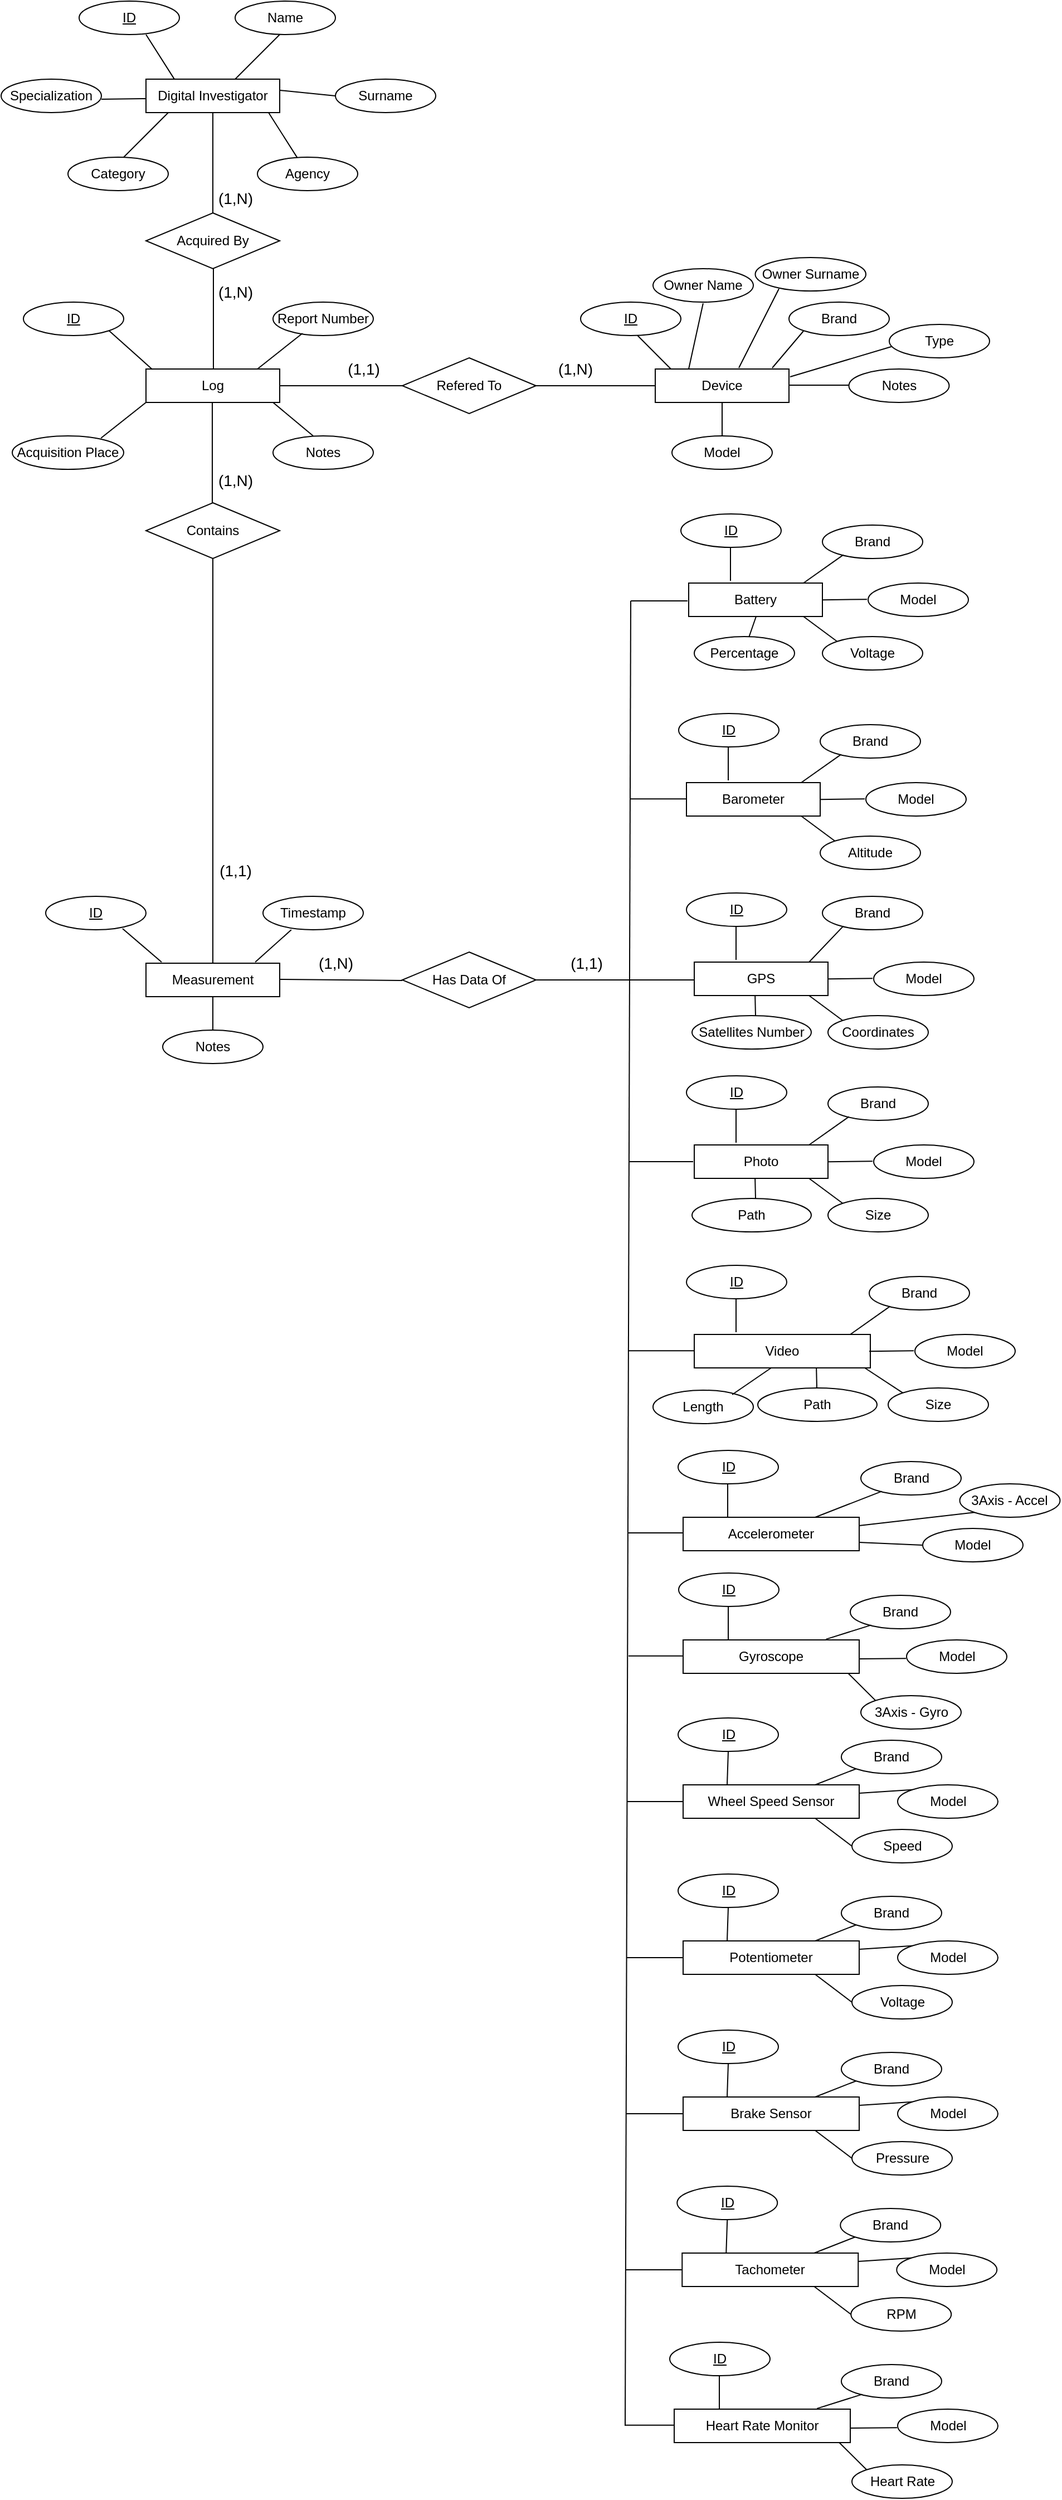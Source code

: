 <mxfile version="14.9.2" type="device"><diagram id="i7HdME1S4JDZ9d9rZ92s" name="Page-1"><mxGraphModel dx="868" dy="482" grid="1" gridSize="10" guides="1" tooltips="1" connect="1" arrows="1" fold="1" page="1" pageScale="1" pageWidth="827" pageHeight="1169" math="0" shadow="0"><root><mxCell id="0"/><mxCell id="1" parent="0"/><mxCell id="5FPhKypuNp2SqSt-Zki2-1" value="Digital Investigator" style="rounded=0;whiteSpace=wrap;html=1;" parent="1" vertex="1"><mxGeometry x="210" y="110" width="120" height="30" as="geometry"/></mxCell><mxCell id="5FPhKypuNp2SqSt-Zki2-2" value="&lt;u&gt;ID&lt;/u&gt;" style="ellipse;whiteSpace=wrap;html=1;" parent="1" vertex="1"><mxGeometry x="150" y="40" width="90" height="30" as="geometry"/></mxCell><mxCell id="5FPhKypuNp2SqSt-Zki2-3" value="Surname" style="ellipse;whiteSpace=wrap;html=1;" parent="1" vertex="1"><mxGeometry x="380" y="110" width="90" height="30" as="geometry"/></mxCell><mxCell id="5FPhKypuNp2SqSt-Zki2-4" value="Specialization" style="ellipse;whiteSpace=wrap;html=1;" parent="1" vertex="1"><mxGeometry x="80" y="110" width="90" height="30" as="geometry"/></mxCell><mxCell id="5FPhKypuNp2SqSt-Zki2-5" value="Agency" style="ellipse;whiteSpace=wrap;html=1;" parent="1" vertex="1"><mxGeometry x="310" y="180" width="90" height="30" as="geometry"/></mxCell><mxCell id="5FPhKypuNp2SqSt-Zki2-6" value="Name" style="ellipse;whiteSpace=wrap;html=1;" parent="1" vertex="1"><mxGeometry x="290" y="40" width="90" height="30" as="geometry"/></mxCell><mxCell id="5FPhKypuNp2SqSt-Zki2-7" value="Category" style="ellipse;whiteSpace=wrap;html=1;" parent="1" vertex="1"><mxGeometry x="140" y="180" width="90" height="30" as="geometry"/></mxCell><mxCell id="5FPhKypuNp2SqSt-Zki2-10" value="" style="endArrow=none;html=1;" parent="1" edge="1"><mxGeometry width="50" height="50" relative="1" as="geometry"><mxPoint x="190" y="180" as="sourcePoint"/><mxPoint x="230" y="140" as="targetPoint"/></mxGeometry></mxCell><mxCell id="5FPhKypuNp2SqSt-Zki2-11" value="" style="endArrow=none;html=1;" parent="1" edge="1"><mxGeometry width="50" height="50" relative="1" as="geometry"><mxPoint x="290" y="110" as="sourcePoint"/><mxPoint x="330" y="70" as="targetPoint"/></mxGeometry></mxCell><mxCell id="5FPhKypuNp2SqSt-Zki2-12" value="" style="endArrow=none;html=1;" parent="1" source="5FPhKypuNp2SqSt-Zki2-5" edge="1"><mxGeometry width="50" height="50" relative="1" as="geometry"><mxPoint x="280" y="180" as="sourcePoint"/><mxPoint x="320" y="140" as="targetPoint"/></mxGeometry></mxCell><mxCell id="5FPhKypuNp2SqSt-Zki2-13" value="" style="endArrow=none;html=1;" parent="1" edge="1"><mxGeometry width="50" height="50" relative="1" as="geometry"><mxPoint x="235.662" y="110.326" as="sourcePoint"/><mxPoint x="210" y="70" as="targetPoint"/></mxGeometry></mxCell><mxCell id="5FPhKypuNp2SqSt-Zki2-14" value="" style="endArrow=none;html=1;exitX=0;exitY=0.5;exitDx=0;exitDy=0;" parent="1" source="5FPhKypuNp2SqSt-Zki2-3" edge="1"><mxGeometry width="50" height="50" relative="1" as="geometry"><mxPoint x="355.662" y="160.326" as="sourcePoint"/><mxPoint x="330" y="120" as="targetPoint"/></mxGeometry></mxCell><mxCell id="5FPhKypuNp2SqSt-Zki2-15" value="" style="endArrow=none;html=1;exitX=0;exitY=0.5;exitDx=0;exitDy=0;" parent="1" edge="1"><mxGeometry width="50" height="50" relative="1" as="geometry"><mxPoint x="210" y="127.5" as="sourcePoint"/><mxPoint x="170" y="128" as="targetPoint"/></mxGeometry></mxCell><mxCell id="5FPhKypuNp2SqSt-Zki2-16" value="Acquired By" style="rhombus;whiteSpace=wrap;html=1;" parent="1" vertex="1"><mxGeometry x="210" y="230" width="120" height="50" as="geometry"/></mxCell><mxCell id="5FPhKypuNp2SqSt-Zki2-17" value="" style="endArrow=none;html=1;entryX=0.5;entryY=1;entryDx=0;entryDy=0;" parent="1" target="5FPhKypuNp2SqSt-Zki2-1" edge="1"><mxGeometry width="50" height="50" relative="1" as="geometry"><mxPoint x="270" y="230" as="sourcePoint"/><mxPoint x="320" y="180" as="targetPoint"/></mxGeometry></mxCell><mxCell id="5FPhKypuNp2SqSt-Zki2-18" value="" style="endArrow=none;html=1;entryX=0.5;entryY=1;entryDx=0;entryDy=0;" parent="1" edge="1"><mxGeometry width="50" height="50" relative="1" as="geometry"><mxPoint x="270.5" y="371" as="sourcePoint"/><mxPoint x="270.5" y="280" as="targetPoint"/></mxGeometry></mxCell><mxCell id="5FPhKypuNp2SqSt-Zki2-19" value="Log" style="rounded=0;whiteSpace=wrap;html=1;" parent="1" vertex="1"><mxGeometry x="210" y="370" width="120" height="30" as="geometry"/></mxCell><mxCell id="5FPhKypuNp2SqSt-Zki2-20" value="&lt;u&gt;ID&lt;/u&gt;" style="ellipse;whiteSpace=wrap;html=1;" parent="1" vertex="1"><mxGeometry x="100" y="310" width="90" height="30" as="geometry"/></mxCell><mxCell id="5FPhKypuNp2SqSt-Zki2-21" value="Acquisition Place" style="ellipse;whiteSpace=wrap;html=1;" parent="1" vertex="1"><mxGeometry x="90" y="430" width="100" height="30" as="geometry"/></mxCell><mxCell id="5FPhKypuNp2SqSt-Zki2-22" value="Notes" style="ellipse;whiteSpace=wrap;html=1;" parent="1" vertex="1"><mxGeometry x="324" y="430" width="90" height="30" as="geometry"/></mxCell><mxCell id="5FPhKypuNp2SqSt-Zki2-23" value="Report Number" style="ellipse;whiteSpace=wrap;html=1;" parent="1" vertex="1"><mxGeometry x="324" y="310" width="90" height="30" as="geometry"/></mxCell><mxCell id="5FPhKypuNp2SqSt-Zki2-24" value="" style="endArrow=none;html=1;entryX=1;entryY=1;entryDx=0;entryDy=0;" parent="1" target="5FPhKypuNp2SqSt-Zki2-20" edge="1"><mxGeometry width="50" height="50" relative="1" as="geometry"><mxPoint x="215.662" y="370.326" as="sourcePoint"/><mxPoint x="190" y="330" as="targetPoint"/></mxGeometry></mxCell><mxCell id="5FPhKypuNp2SqSt-Zki2-25" value="" style="endArrow=none;html=1;entryX=1;entryY=1;entryDx=0;entryDy=0;" parent="1" edge="1"><mxGeometry width="50" height="50" relative="1" as="geometry"><mxPoint x="360" y="430" as="sourcePoint"/><mxPoint x="324.0" y="399.997" as="targetPoint"/></mxGeometry></mxCell><mxCell id="5FPhKypuNp2SqSt-Zki2-26" value="" style="endArrow=none;html=1;entryX=1;entryY=1;entryDx=0;entryDy=0;exitX=0;exitY=1;exitDx=0;exitDy=0;" parent="1" source="5FPhKypuNp2SqSt-Zki2-19" edge="1"><mxGeometry width="50" height="50" relative="1" as="geometry"><mxPoint x="198.42" y="412" as="sourcePoint"/><mxPoint x="169.58" y="431.997" as="targetPoint"/></mxGeometry></mxCell><mxCell id="5FPhKypuNp2SqSt-Zki2-27" value="" style="endArrow=none;html=1;entryX=1;entryY=1;entryDx=0;entryDy=0;exitX=0;exitY=1;exitDx=0;exitDy=0;" parent="1" edge="1"><mxGeometry width="50" height="50" relative="1" as="geometry"><mxPoint x="350.42" y="338" as="sourcePoint"/><mxPoint x="310.0" y="369.997" as="targetPoint"/></mxGeometry></mxCell><mxCell id="5FPhKypuNp2SqSt-Zki2-28" value="Refered To" style="rhombus;whiteSpace=wrap;html=1;" parent="1" vertex="1"><mxGeometry x="440" y="360" width="120" height="50" as="geometry"/></mxCell><mxCell id="5FPhKypuNp2SqSt-Zki2-29" value="" style="endArrow=none;html=1;entryX=0;entryY=0.5;entryDx=0;entryDy=0;" parent="1" edge="1"><mxGeometry width="50" height="50" relative="1" as="geometry"><mxPoint x="330" y="385" as="sourcePoint"/><mxPoint x="440" y="385" as="targetPoint"/></mxGeometry></mxCell><mxCell id="5FPhKypuNp2SqSt-Zki2-30" value="" style="endArrow=none;html=1;entryX=0;entryY=0.5;entryDx=0;entryDy=0;" parent="1" edge="1"><mxGeometry width="50" height="50" relative="1" as="geometry"><mxPoint x="558" y="385" as="sourcePoint"/><mxPoint x="668" y="385" as="targetPoint"/></mxGeometry></mxCell><mxCell id="5FPhKypuNp2SqSt-Zki2-31" value="Device" style="rounded=0;whiteSpace=wrap;html=1;" parent="1" vertex="1"><mxGeometry x="667" y="370" width="120" height="30" as="geometry"/></mxCell><mxCell id="5FPhKypuNp2SqSt-Zki2-32" value="&lt;u&gt;ID&lt;/u&gt;" style="ellipse;whiteSpace=wrap;html=1;" parent="1" vertex="1"><mxGeometry x="600" y="310" width="90" height="30" as="geometry"/></mxCell><mxCell id="5FPhKypuNp2SqSt-Zki2-33" value="Brand" style="ellipse;whiteSpace=wrap;html=1;" parent="1" vertex="1"><mxGeometry x="787" y="310" width="90" height="30" as="geometry"/></mxCell><mxCell id="5FPhKypuNp2SqSt-Zki2-34" value="Model" style="ellipse;whiteSpace=wrap;html=1;" parent="1" vertex="1"><mxGeometry x="682" y="430" width="90" height="30" as="geometry"/></mxCell><mxCell id="5FPhKypuNp2SqSt-Zki2-35" value="" style="endArrow=none;html=1;entryX=1;entryY=1;entryDx=0;entryDy=0;exitX=0.117;exitY=0;exitDx=0;exitDy=0;exitPerimeter=0;" parent="1" source="5FPhKypuNp2SqSt-Zki2-31" edge="1"><mxGeometry width="50" height="50" relative="1" as="geometry"><mxPoint x="690" y="375" as="sourcePoint"/><mxPoint x="651.16" y="339.997" as="targetPoint"/></mxGeometry></mxCell><mxCell id="5FPhKypuNp2SqSt-Zki2-36" value="" style="endArrow=none;html=1;exitX=0.117;exitY=0;exitDx=0;exitDy=0;exitPerimeter=0;entryX=0.144;entryY=0.867;entryDx=0;entryDy=0;entryPerimeter=0;" parent="1" target="5FPhKypuNp2SqSt-Zki2-33" edge="1"><mxGeometry width="50" height="50" relative="1" as="geometry"><mxPoint x="772" y="369" as="sourcePoint"/><mxPoint x="792" y="336" as="targetPoint"/></mxGeometry></mxCell><mxCell id="5FPhKypuNp2SqSt-Zki2-37" value="" style="endArrow=none;html=1;exitX=0.5;exitY=0;exitDx=0;exitDy=0;entryX=0.5;entryY=1;entryDx=0;entryDy=0;" parent="1" source="5FPhKypuNp2SqSt-Zki2-34" target="5FPhKypuNp2SqSt-Zki2-31" edge="1"><mxGeometry width="50" height="50" relative="1" as="geometry"><mxPoint x="700" y="430" as="sourcePoint"/><mxPoint x="728" y="410" as="targetPoint"/></mxGeometry></mxCell><mxCell id="5FPhKypuNp2SqSt-Zki2-38" value="Contains" style="rhombus;whiteSpace=wrap;html=1;" parent="1" vertex="1"><mxGeometry x="210" y="490" width="120" height="50" as="geometry"/></mxCell><mxCell id="5FPhKypuNp2SqSt-Zki2-39" value="" style="endArrow=none;html=1;entryX=0.5;entryY=1;entryDx=0;entryDy=0;" parent="1" edge="1"><mxGeometry width="50" height="50" relative="1" as="geometry"><mxPoint x="269.5" y="490" as="sourcePoint"/><mxPoint x="269.5" y="400" as="targetPoint"/></mxGeometry></mxCell><mxCell id="5FPhKypuNp2SqSt-Zki2-40" value="" style="endArrow=none;html=1;entryX=0.5;entryY=1;entryDx=0;entryDy=0;exitX=0.5;exitY=0;exitDx=0;exitDy=0;" parent="1" source="5FPhKypuNp2SqSt-Zki2-41" target="5FPhKypuNp2SqSt-Zki2-38" edge="1"><mxGeometry width="50" height="50" relative="1" as="geometry"><mxPoint x="269.5" y="795" as="sourcePoint"/><mxPoint x="269.5" y="705" as="targetPoint"/></mxGeometry></mxCell><mxCell id="5FPhKypuNp2SqSt-Zki2-41" value="Measurement" style="rounded=0;whiteSpace=wrap;html=1;" parent="1" vertex="1"><mxGeometry x="210" y="903" width="120" height="30" as="geometry"/></mxCell><mxCell id="5FPhKypuNp2SqSt-Zki2-42" value="&lt;u&gt;ID&lt;/u&gt;" style="ellipse;whiteSpace=wrap;html=1;" parent="1" vertex="1"><mxGeometry x="120" y="843" width="90" height="30" as="geometry"/></mxCell><mxCell id="5FPhKypuNp2SqSt-Zki2-43" value="Timestamp" style="ellipse;whiteSpace=wrap;html=1;" parent="1" vertex="1"><mxGeometry x="315" y="843" width="90" height="30" as="geometry"/></mxCell><mxCell id="5FPhKypuNp2SqSt-Zki2-44" value="Notes" style="ellipse;whiteSpace=wrap;html=1;" parent="1" vertex="1"><mxGeometry x="225" y="963" width="90" height="30" as="geometry"/></mxCell><mxCell id="5FPhKypuNp2SqSt-Zki2-45" value="" style="endArrow=none;html=1;" parent="1" edge="1"><mxGeometry width="50" height="50" relative="1" as="geometry"><mxPoint x="224.002" y="901.996" as="sourcePoint"/><mxPoint x="189" y="872" as="targetPoint"/></mxGeometry></mxCell><mxCell id="5FPhKypuNp2SqSt-Zki2-46" value="" style="endArrow=none;html=1;exitX=0.5;exitY=0;exitDx=0;exitDy=0;" parent="1" source="5FPhKypuNp2SqSt-Zki2-44" edge="1"><mxGeometry width="50" height="50" relative="1" as="geometry"><mxPoint x="305.002" y="962.996" as="sourcePoint"/><mxPoint x="270" y="933" as="targetPoint"/></mxGeometry></mxCell><mxCell id="5FPhKypuNp2SqSt-Zki2-47" value="" style="endArrow=none;html=1;exitX=0;exitY=1;exitDx=0;exitDy=0;entryX=0.817;entryY=-0.033;entryDx=0;entryDy=0;entryPerimeter=0;" parent="1" target="5FPhKypuNp2SqSt-Zki2-41" edge="1"><mxGeometry width="50" height="50" relative="1" as="geometry"><mxPoint x="340.42" y="873" as="sourcePoint"/><mxPoint x="300" y="905" as="targetPoint"/></mxGeometry></mxCell><mxCell id="5FPhKypuNp2SqSt-Zki2-48" value="Has Data Of" style="rhombus;whiteSpace=wrap;html=1;" parent="1" vertex="1"><mxGeometry x="440" y="893" width="120" height="50" as="geometry"/></mxCell><mxCell id="5FPhKypuNp2SqSt-Zki2-49" value="" style="endArrow=none;html=1;entryX=0;entryY=0.5;entryDx=0;entryDy=0;" parent="1" edge="1"><mxGeometry width="50" height="50" relative="1" as="geometry"><mxPoint x="330" y="917.5" as="sourcePoint"/><mxPoint x="440" y="918.5" as="targetPoint"/></mxGeometry></mxCell><mxCell id="5FPhKypuNp2SqSt-Zki2-50" value="" style="endArrow=none;html=1;" parent="1" edge="1"><mxGeometry width="50" height="50" relative="1" as="geometry"><mxPoint x="560" y="918" as="sourcePoint"/><mxPoint x="703" y="918" as="targetPoint"/></mxGeometry></mxCell><mxCell id="5FPhKypuNp2SqSt-Zki2-52" value="" style="endArrow=none;html=1;" parent="1" edge="1"><mxGeometry width="50" height="50" relative="1" as="geometry"><mxPoint x="640" y="2215" as="sourcePoint"/><mxPoint x="645" y="578" as="targetPoint"/></mxGeometry></mxCell><mxCell id="5FPhKypuNp2SqSt-Zki2-54" value="" style="endArrow=none;html=1;" parent="1" edge="1"><mxGeometry width="50" height="50" relative="1" as="geometry"><mxPoint x="696" y="578" as="sourcePoint"/><mxPoint x="645" y="578" as="targetPoint"/><Array as="points"><mxPoint x="655" y="578"/></Array></mxGeometry></mxCell><mxCell id="5FPhKypuNp2SqSt-Zki2-55" value="Battery" style="rounded=0;whiteSpace=wrap;html=1;" parent="1" vertex="1"><mxGeometry x="697" y="562" width="120" height="30" as="geometry"/></mxCell><mxCell id="5FPhKypuNp2SqSt-Zki2-56" value="&lt;u&gt;ID&lt;/u&gt;" style="ellipse;whiteSpace=wrap;html=1;" parent="1" vertex="1"><mxGeometry x="690" y="500" width="90" height="30" as="geometry"/></mxCell><mxCell id="5FPhKypuNp2SqSt-Zki2-57" value="" style="endArrow=none;html=1;exitX=0.5;exitY=0;exitDx=0;exitDy=0;entryX=0.5;entryY=1;entryDx=0;entryDy=0;" parent="1" edge="1"><mxGeometry width="50" height="50" relative="1" as="geometry"><mxPoint x="734.5" y="560" as="sourcePoint"/><mxPoint x="734.5" y="530" as="targetPoint"/></mxGeometry></mxCell><mxCell id="5FPhKypuNp2SqSt-Zki2-58" value="Brand" style="ellipse;whiteSpace=wrap;html=1;" parent="1" vertex="1"><mxGeometry x="817" y="510" width="90" height="30" as="geometry"/></mxCell><mxCell id="5FPhKypuNp2SqSt-Zki2-59" value="Model" style="ellipse;whiteSpace=wrap;html=1;" parent="1" vertex="1"><mxGeometry x="858" y="562" width="90" height="30" as="geometry"/></mxCell><mxCell id="5FPhKypuNp2SqSt-Zki2-60" value="Voltage" style="ellipse;whiteSpace=wrap;html=1;" parent="1" vertex="1"><mxGeometry x="817" y="610" width="90" height="30" as="geometry"/></mxCell><mxCell id="5FPhKypuNp2SqSt-Zki2-61" value="" style="endArrow=none;html=1;entryX=1;entryY=1;entryDx=0;entryDy=0;exitX=0.209;exitY=0.889;exitDx=0;exitDy=0;exitPerimeter=0;" parent="1" source="5FPhKypuNp2SqSt-Zki2-58" edge="1"><mxGeometry width="50" height="50" relative="1" as="geometry"><mxPoint x="840" y="540" as="sourcePoint"/><mxPoint x="800.0" y="561.997" as="targetPoint"/></mxGeometry></mxCell><mxCell id="5FPhKypuNp2SqSt-Zki2-62" value="" style="endArrow=none;html=1;entryX=1;entryY=1;entryDx=0;entryDy=0;exitX=0;exitY=0;exitDx=0;exitDy=0;" parent="1" source="5FPhKypuNp2SqSt-Zki2-60" edge="1"><mxGeometry width="50" height="50" relative="1" as="geometry"><mxPoint x="836" y="622" as="sourcePoint"/><mxPoint x="800.0" y="591.997" as="targetPoint"/></mxGeometry></mxCell><mxCell id="5FPhKypuNp2SqSt-Zki2-63" value="" style="endArrow=none;html=1;exitX=0;exitY=0.5;exitDx=0;exitDy=0;" parent="1" edge="1"><mxGeometry width="50" height="50" relative="1" as="geometry"><mxPoint x="857" y="576.58" as="sourcePoint"/><mxPoint x="817" y="577.08" as="targetPoint"/></mxGeometry></mxCell><mxCell id="5FPhKypuNp2SqSt-Zki2-64" value="Barometer" style="rounded=0;whiteSpace=wrap;html=1;" parent="1" vertex="1"><mxGeometry x="695" y="741" width="120" height="30" as="geometry"/></mxCell><mxCell id="5FPhKypuNp2SqSt-Zki2-65" value="&lt;u&gt;ID&lt;/u&gt;" style="ellipse;whiteSpace=wrap;html=1;" parent="1" vertex="1"><mxGeometry x="688" y="679" width="90" height="30" as="geometry"/></mxCell><mxCell id="5FPhKypuNp2SqSt-Zki2-66" value="" style="endArrow=none;html=1;exitX=0.5;exitY=0;exitDx=0;exitDy=0;entryX=0.5;entryY=1;entryDx=0;entryDy=0;" parent="1" edge="1"><mxGeometry width="50" height="50" relative="1" as="geometry"><mxPoint x="732.5" y="739" as="sourcePoint"/><mxPoint x="732.5" y="709" as="targetPoint"/></mxGeometry></mxCell><mxCell id="5FPhKypuNp2SqSt-Zki2-67" value="Brand" style="ellipse;whiteSpace=wrap;html=1;" parent="1" vertex="1"><mxGeometry x="815" y="689" width="90" height="30" as="geometry"/></mxCell><mxCell id="5FPhKypuNp2SqSt-Zki2-68" value="Model" style="ellipse;whiteSpace=wrap;html=1;" parent="1" vertex="1"><mxGeometry x="856" y="741" width="90" height="30" as="geometry"/></mxCell><mxCell id="5FPhKypuNp2SqSt-Zki2-69" value="Altitude" style="ellipse;whiteSpace=wrap;html=1;" parent="1" vertex="1"><mxGeometry x="815" y="789" width="90" height="30" as="geometry"/></mxCell><mxCell id="5FPhKypuNp2SqSt-Zki2-70" value="" style="endArrow=none;html=1;entryX=1;entryY=1;entryDx=0;entryDy=0;exitX=0.209;exitY=0.889;exitDx=0;exitDy=0;exitPerimeter=0;" parent="1" source="5FPhKypuNp2SqSt-Zki2-67" edge="1"><mxGeometry width="50" height="50" relative="1" as="geometry"><mxPoint x="838" y="719" as="sourcePoint"/><mxPoint x="798.0" y="740.997" as="targetPoint"/></mxGeometry></mxCell><mxCell id="5FPhKypuNp2SqSt-Zki2-71" value="" style="endArrow=none;html=1;entryX=1;entryY=1;entryDx=0;entryDy=0;exitX=0;exitY=0;exitDx=0;exitDy=0;" parent="1" source="5FPhKypuNp2SqSt-Zki2-69" edge="1"><mxGeometry width="50" height="50" relative="1" as="geometry"><mxPoint x="834" y="801" as="sourcePoint"/><mxPoint x="798.0" y="770.997" as="targetPoint"/></mxGeometry></mxCell><mxCell id="5FPhKypuNp2SqSt-Zki2-72" value="" style="endArrow=none;html=1;exitX=0;exitY=0.5;exitDx=0;exitDy=0;" parent="1" edge="1"><mxGeometry width="50" height="50" relative="1" as="geometry"><mxPoint x="855.0" y="755.58" as="sourcePoint"/><mxPoint x="815.0" y="756.08" as="targetPoint"/></mxGeometry></mxCell><mxCell id="5FPhKypuNp2SqSt-Zki2-73" value="" style="endArrow=none;html=1;" parent="1" edge="1"><mxGeometry width="50" height="50" relative="1" as="geometry"><mxPoint x="695" y="755.58" as="sourcePoint"/><mxPoint x="645" y="755.58" as="targetPoint"/><Array as="points"><mxPoint x="655" y="755.58"/></Array></mxGeometry></mxCell><mxCell id="5FPhKypuNp2SqSt-Zki2-74" value="GPS" style="rounded=0;whiteSpace=wrap;html=1;" parent="1" vertex="1"><mxGeometry x="702" y="902" width="120" height="30" as="geometry"/></mxCell><mxCell id="5FPhKypuNp2SqSt-Zki2-75" value="&lt;u&gt;ID&lt;/u&gt;" style="ellipse;whiteSpace=wrap;html=1;" parent="1" vertex="1"><mxGeometry x="695" y="840" width="90" height="30" as="geometry"/></mxCell><mxCell id="5FPhKypuNp2SqSt-Zki2-76" value="" style="endArrow=none;html=1;exitX=0.5;exitY=0;exitDx=0;exitDy=0;entryX=0.5;entryY=1;entryDx=0;entryDy=0;" parent="1" edge="1"><mxGeometry width="50" height="50" relative="1" as="geometry"><mxPoint x="739.5" y="900" as="sourcePoint"/><mxPoint x="739.5" y="870" as="targetPoint"/></mxGeometry></mxCell><mxCell id="5FPhKypuNp2SqSt-Zki2-77" value="Brand" style="ellipse;whiteSpace=wrap;html=1;" parent="1" vertex="1"><mxGeometry x="817" y="843" width="90" height="30" as="geometry"/></mxCell><mxCell id="5FPhKypuNp2SqSt-Zki2-78" value="Model" style="ellipse;whiteSpace=wrap;html=1;" parent="1" vertex="1"><mxGeometry x="863" y="902" width="90" height="30" as="geometry"/></mxCell><mxCell id="5FPhKypuNp2SqSt-Zki2-79" value="Coordinates" style="ellipse;whiteSpace=wrap;html=1;" parent="1" vertex="1"><mxGeometry x="822" y="950" width="90" height="30" as="geometry"/></mxCell><mxCell id="5FPhKypuNp2SqSt-Zki2-80" value="" style="endArrow=none;html=1;entryX=1;entryY=1;entryDx=0;entryDy=0;exitX=0.209;exitY=0.889;exitDx=0;exitDy=0;exitPerimeter=0;" parent="1" source="5FPhKypuNp2SqSt-Zki2-77" edge="1"><mxGeometry width="50" height="50" relative="1" as="geometry"><mxPoint x="845" y="880" as="sourcePoint"/><mxPoint x="805.0" y="901.997" as="targetPoint"/></mxGeometry></mxCell><mxCell id="5FPhKypuNp2SqSt-Zki2-81" value="" style="endArrow=none;html=1;entryX=1;entryY=1;entryDx=0;entryDy=0;exitX=0;exitY=0;exitDx=0;exitDy=0;" parent="1" source="5FPhKypuNp2SqSt-Zki2-79" edge="1"><mxGeometry width="50" height="50" relative="1" as="geometry"><mxPoint x="841" y="962" as="sourcePoint"/><mxPoint x="805.0" y="931.997" as="targetPoint"/></mxGeometry></mxCell><mxCell id="5FPhKypuNp2SqSt-Zki2-82" value="" style="endArrow=none;html=1;exitX=0;exitY=0.5;exitDx=0;exitDy=0;" parent="1" edge="1"><mxGeometry width="50" height="50" relative="1" as="geometry"><mxPoint x="862" y="916.58" as="sourcePoint"/><mxPoint x="822" y="917.08" as="targetPoint"/></mxGeometry></mxCell><mxCell id="5FPhKypuNp2SqSt-Zki2-83" value="Satellites Number" style="ellipse;whiteSpace=wrap;html=1;" parent="1" vertex="1"><mxGeometry x="700" y="950" width="107" height="30" as="geometry"/></mxCell><mxCell id="5FPhKypuNp2SqSt-Zki2-84" value="" style="endArrow=none;html=1;entryX=0.5;entryY=1;entryDx=0;entryDy=0;" parent="1" edge="1"><mxGeometry width="50" height="50" relative="1" as="geometry"><mxPoint x="757" y="950" as="sourcePoint"/><mxPoint x="756.58" y="932" as="targetPoint"/></mxGeometry></mxCell><mxCell id="5FPhKypuNp2SqSt-Zki2-86" value="Photo" style="rounded=0;whiteSpace=wrap;html=1;" parent="1" vertex="1"><mxGeometry x="702" y="1066" width="120" height="30" as="geometry"/></mxCell><mxCell id="5FPhKypuNp2SqSt-Zki2-87" value="&lt;u&gt;ID&lt;/u&gt;" style="ellipse;whiteSpace=wrap;html=1;" parent="1" vertex="1"><mxGeometry x="695" y="1004" width="90" height="30" as="geometry"/></mxCell><mxCell id="5FPhKypuNp2SqSt-Zki2-88" value="" style="endArrow=none;html=1;exitX=0.5;exitY=0;exitDx=0;exitDy=0;entryX=0.5;entryY=1;entryDx=0;entryDy=0;" parent="1" edge="1"><mxGeometry width="50" height="50" relative="1" as="geometry"><mxPoint x="739.5" y="1064" as="sourcePoint"/><mxPoint x="739.5" y="1034" as="targetPoint"/></mxGeometry></mxCell><mxCell id="5FPhKypuNp2SqSt-Zki2-89" value="Brand" style="ellipse;whiteSpace=wrap;html=1;" parent="1" vertex="1"><mxGeometry x="822" y="1014" width="90" height="30" as="geometry"/></mxCell><mxCell id="5FPhKypuNp2SqSt-Zki2-90" value="Model" style="ellipse;whiteSpace=wrap;html=1;" parent="1" vertex="1"><mxGeometry x="863" y="1066" width="90" height="30" as="geometry"/></mxCell><mxCell id="5FPhKypuNp2SqSt-Zki2-91" value="Size" style="ellipse;whiteSpace=wrap;html=1;" parent="1" vertex="1"><mxGeometry x="822" y="1114" width="90" height="30" as="geometry"/></mxCell><mxCell id="5FPhKypuNp2SqSt-Zki2-92" value="" style="endArrow=none;html=1;entryX=1;entryY=1;entryDx=0;entryDy=0;exitX=0.209;exitY=0.889;exitDx=0;exitDy=0;exitPerimeter=0;" parent="1" source="5FPhKypuNp2SqSt-Zki2-89" edge="1"><mxGeometry width="50" height="50" relative="1" as="geometry"><mxPoint x="845" y="1044" as="sourcePoint"/><mxPoint x="805.0" y="1065.997" as="targetPoint"/></mxGeometry></mxCell><mxCell id="5FPhKypuNp2SqSt-Zki2-93" value="" style="endArrow=none;html=1;entryX=1;entryY=1;entryDx=0;entryDy=0;exitX=0;exitY=0;exitDx=0;exitDy=0;" parent="1" source="5FPhKypuNp2SqSt-Zki2-91" edge="1"><mxGeometry width="50" height="50" relative="1" as="geometry"><mxPoint x="841" y="1126" as="sourcePoint"/><mxPoint x="805.0" y="1095.997" as="targetPoint"/></mxGeometry></mxCell><mxCell id="5FPhKypuNp2SqSt-Zki2-94" value="" style="endArrow=none;html=1;exitX=0;exitY=0.5;exitDx=0;exitDy=0;" parent="1" edge="1"><mxGeometry width="50" height="50" relative="1" as="geometry"><mxPoint x="862.0" y="1080.58" as="sourcePoint"/><mxPoint x="822.0" y="1081.08" as="targetPoint"/></mxGeometry></mxCell><mxCell id="5FPhKypuNp2SqSt-Zki2-95" value="Path" style="ellipse;whiteSpace=wrap;html=1;" parent="1" vertex="1"><mxGeometry x="700" y="1114" width="107" height="30" as="geometry"/></mxCell><mxCell id="5FPhKypuNp2SqSt-Zki2-96" value="" style="endArrow=none;html=1;entryX=0.5;entryY=1;entryDx=0;entryDy=0;" parent="1" edge="1"><mxGeometry width="50" height="50" relative="1" as="geometry"><mxPoint x="757.0" y="1114" as="sourcePoint"/><mxPoint x="756.58" y="1096" as="targetPoint"/></mxGeometry></mxCell><mxCell id="5FPhKypuNp2SqSt-Zki2-97" value="" style="endArrow=none;html=1;" parent="1" edge="1"><mxGeometry width="50" height="50" relative="1" as="geometry"><mxPoint x="701" y="1081" as="sourcePoint"/><mxPoint x="644" y="1081" as="targetPoint"/><Array as="points"/></mxGeometry></mxCell><mxCell id="5FPhKypuNp2SqSt-Zki2-99" value="Video" style="rounded=0;whiteSpace=wrap;html=1;" parent="1" vertex="1"><mxGeometry x="702" y="1236" width="158" height="30" as="geometry"/></mxCell><mxCell id="5FPhKypuNp2SqSt-Zki2-100" value="&lt;u&gt;ID&lt;/u&gt;" style="ellipse;whiteSpace=wrap;html=1;" parent="1" vertex="1"><mxGeometry x="695" y="1174" width="90" height="30" as="geometry"/></mxCell><mxCell id="5FPhKypuNp2SqSt-Zki2-101" value="" style="endArrow=none;html=1;exitX=0.5;exitY=0;exitDx=0;exitDy=0;entryX=0.5;entryY=1;entryDx=0;entryDy=0;" parent="1" edge="1"><mxGeometry width="50" height="50" relative="1" as="geometry"><mxPoint x="739.5" y="1234" as="sourcePoint"/><mxPoint x="739.5" y="1204" as="targetPoint"/></mxGeometry></mxCell><mxCell id="5FPhKypuNp2SqSt-Zki2-102" value="Brand" style="ellipse;whiteSpace=wrap;html=1;" parent="1" vertex="1"><mxGeometry x="859" y="1184" width="90" height="30" as="geometry"/></mxCell><mxCell id="5FPhKypuNp2SqSt-Zki2-103" value="Model" style="ellipse;whiteSpace=wrap;html=1;" parent="1" vertex="1"><mxGeometry x="900" y="1236" width="90" height="30" as="geometry"/></mxCell><mxCell id="5FPhKypuNp2SqSt-Zki2-104" value="Size" style="ellipse;whiteSpace=wrap;html=1;" parent="1" vertex="1"><mxGeometry x="876" y="1284" width="90" height="30" as="geometry"/></mxCell><mxCell id="5FPhKypuNp2SqSt-Zki2-105" value="" style="endArrow=none;html=1;entryX=1;entryY=1;entryDx=0;entryDy=0;exitX=0.209;exitY=0.889;exitDx=0;exitDy=0;exitPerimeter=0;" parent="1" source="5FPhKypuNp2SqSt-Zki2-102" edge="1"><mxGeometry width="50" height="50" relative="1" as="geometry"><mxPoint x="882" y="1214" as="sourcePoint"/><mxPoint x="842.0" y="1235.997" as="targetPoint"/></mxGeometry></mxCell><mxCell id="5FPhKypuNp2SqSt-Zki2-106" value="" style="endArrow=none;html=1;entryX=1;entryY=1;entryDx=0;entryDy=0;exitX=0;exitY=0;exitDx=0;exitDy=0;" parent="1" source="5FPhKypuNp2SqSt-Zki2-104" edge="1"><mxGeometry width="50" height="50" relative="1" as="geometry"><mxPoint x="891" y="1296" as="sourcePoint"/><mxPoint x="855.0" y="1265.997" as="targetPoint"/></mxGeometry></mxCell><mxCell id="5FPhKypuNp2SqSt-Zki2-107" value="" style="endArrow=none;html=1;exitX=0;exitY=0.5;exitDx=0;exitDy=0;" parent="1" edge="1"><mxGeometry width="50" height="50" relative="1" as="geometry"><mxPoint x="899.0" y="1250.58" as="sourcePoint"/><mxPoint x="859.0" y="1251.08" as="targetPoint"/></mxGeometry></mxCell><mxCell id="5FPhKypuNp2SqSt-Zki2-108" value="Path" style="ellipse;whiteSpace=wrap;html=1;" parent="1" vertex="1"><mxGeometry x="759" y="1284" width="107" height="30" as="geometry"/></mxCell><mxCell id="5FPhKypuNp2SqSt-Zki2-109" value="" style="endArrow=none;html=1;entryX=0.5;entryY=1;entryDx=0;entryDy=0;" parent="1" edge="1"><mxGeometry width="50" height="50" relative="1" as="geometry"><mxPoint x="812.0" y="1284.0" as="sourcePoint"/><mxPoint x="811.58" y="1266" as="targetPoint"/></mxGeometry></mxCell><mxCell id="5FPhKypuNp2SqSt-Zki2-110" value="" style="endArrow=none;html=1;" parent="1" edge="1"><mxGeometry width="50" height="50" relative="1" as="geometry"><mxPoint x="702" y="1250.58" as="sourcePoint"/><mxPoint x="643" y="1250.58" as="targetPoint"/><Array as="points"/></mxGeometry></mxCell><mxCell id="5FPhKypuNp2SqSt-Zki2-111" value="Length" style="ellipse;whiteSpace=wrap;html=1;" parent="1" vertex="1"><mxGeometry x="665" y="1286" width="90" height="30" as="geometry"/></mxCell><mxCell id="5FPhKypuNp2SqSt-Zki2-112" value="" style="endArrow=none;html=1;entryX=1;entryY=1;entryDx=0;entryDy=0;exitX=0.209;exitY=0.889;exitDx=0;exitDy=0;exitPerimeter=0;" parent="1" edge="1"><mxGeometry width="50" height="50" relative="1" as="geometry"><mxPoint x="771" y="1266" as="sourcePoint"/><mxPoint x="736" y="1290" as="targetPoint"/></mxGeometry></mxCell><mxCell id="5FPhKypuNp2SqSt-Zki2-113" value="&lt;font style=&quot;font-size: 14px&quot;&gt;(1,N)&lt;/font&gt;" style="text;html=1;align=center;verticalAlign=middle;resizable=0;points=[];autosize=1;strokeColor=none;" parent="1" vertex="1"><mxGeometry x="265" y="207" width="50" height="20" as="geometry"/></mxCell><mxCell id="5FPhKypuNp2SqSt-Zki2-114" value="&lt;font style=&quot;font-size: 14px&quot;&gt;(1,N)&lt;/font&gt;" style="text;html=1;align=center;verticalAlign=middle;resizable=0;points=[];autosize=1;strokeColor=none;" parent="1" vertex="1"><mxGeometry x="265" y="291" width="50" height="20" as="geometry"/></mxCell><mxCell id="5FPhKypuNp2SqSt-Zki2-115" value="&lt;font style=&quot;font-size: 14px&quot;&gt;(1,N)&lt;/font&gt;" style="text;html=1;align=center;verticalAlign=middle;resizable=0;points=[];autosize=1;strokeColor=none;" parent="1" vertex="1"><mxGeometry x="570" y="360" width="50" height="20" as="geometry"/></mxCell><mxCell id="5FPhKypuNp2SqSt-Zki2-116" value="&lt;font style=&quot;font-size: 14px&quot;&gt;(1,1)&lt;/font&gt;" style="text;html=1;align=center;verticalAlign=middle;resizable=0;points=[];autosize=1;strokeColor=none;" parent="1" vertex="1"><mxGeometry x="385" y="360" width="40" height="20" as="geometry"/></mxCell><mxCell id="5FPhKypuNp2SqSt-Zki2-117" value="&lt;font style=&quot;font-size: 14px&quot;&gt;(1,N)&lt;/font&gt;" style="text;html=1;align=center;verticalAlign=middle;resizable=0;points=[];autosize=1;strokeColor=none;" parent="1" vertex="1"><mxGeometry x="265" y="460" width="50" height="20" as="geometry"/></mxCell><mxCell id="5FPhKypuNp2SqSt-Zki2-118" value="&lt;font style=&quot;font-size: 14px&quot;&gt;(1,1)&lt;/font&gt;" style="text;html=1;align=center;verticalAlign=middle;resizable=0;points=[];autosize=1;strokeColor=none;" parent="1" vertex="1"><mxGeometry x="270" y="810" width="40" height="20" as="geometry"/></mxCell><mxCell id="5FPhKypuNp2SqSt-Zki2-119" value="&lt;font style=&quot;font-size: 14px&quot;&gt;(1,N)&lt;/font&gt;" style="text;html=1;align=center;verticalAlign=middle;resizable=0;points=[];autosize=1;strokeColor=none;" parent="1" vertex="1"><mxGeometry x="355" y="893" width="50" height="20" as="geometry"/></mxCell><mxCell id="5FPhKypuNp2SqSt-Zki2-120" value="&lt;font style=&quot;font-size: 14px&quot;&gt;(1,1)&lt;/font&gt;" style="text;html=1;align=center;verticalAlign=middle;resizable=0;points=[];autosize=1;strokeColor=none;" parent="1" vertex="1"><mxGeometry x="585" y="893" width="40" height="20" as="geometry"/></mxCell><mxCell id="C85OBEuX-7nAnnByUvvK-2" value="Accelerometer" style="rounded=0;whiteSpace=wrap;html=1;" parent="1" vertex="1"><mxGeometry x="692" y="1400" width="158" height="30" as="geometry"/></mxCell><mxCell id="C85OBEuX-7nAnnByUvvK-3" value="" style="endArrow=none;html=1;entryX=1;entryY=1;entryDx=0;entryDy=0;" parent="1" edge="1"><mxGeometry width="50" height="50" relative="1" as="geometry"><mxPoint x="749.5" y="615" as="sourcePoint"/><mxPoint x="757.5" y="591.997" as="targetPoint"/></mxGeometry></mxCell><mxCell id="C85OBEuX-7nAnnByUvvK-4" value="Percentage" style="ellipse;whiteSpace=wrap;html=1;" parent="1" vertex="1"><mxGeometry x="702" y="610" width="90" height="30" as="geometry"/></mxCell><mxCell id="C85OBEuX-7nAnnByUvvK-5" value="&lt;u&gt;ID&lt;/u&gt;" style="ellipse;whiteSpace=wrap;html=1;" parent="1" vertex="1"><mxGeometry x="687.5" y="1340" width="90" height="30" as="geometry"/></mxCell><mxCell id="C85OBEuX-7nAnnByUvvK-6" value="" style="endArrow=none;html=1;exitX=0.5;exitY=0;exitDx=0;exitDy=0;entryX=0.5;entryY=1;entryDx=0;entryDy=0;" parent="1" edge="1"><mxGeometry width="50" height="50" relative="1" as="geometry"><mxPoint x="732.0" y="1400" as="sourcePoint"/><mxPoint x="732.0" y="1370" as="targetPoint"/></mxGeometry></mxCell><mxCell id="C85OBEuX-7nAnnByUvvK-7" value="Brand" style="ellipse;whiteSpace=wrap;html=1;" parent="1" vertex="1"><mxGeometry x="851.5" y="1350" width="90" height="30" as="geometry"/></mxCell><mxCell id="C85OBEuX-7nAnnByUvvK-8" value="" style="endArrow=none;html=1;exitX=0.209;exitY=0.889;exitDx=0;exitDy=0;exitPerimeter=0;entryX=0.75;entryY=0;entryDx=0;entryDy=0;" parent="1" source="C85OBEuX-7nAnnByUvvK-7" edge="1" target="C85OBEuX-7nAnnByUvvK-2"><mxGeometry width="50" height="50" relative="1" as="geometry"><mxPoint x="874.5" y="1380" as="sourcePoint"/><mxPoint x="820" y="1402" as="targetPoint"/></mxGeometry></mxCell><mxCell id="C85OBEuX-7nAnnByUvvK-9" value="" style="endArrow=none;html=1;exitX=0;exitY=0.5;exitDx=0;exitDy=0;entryX=1;entryY=0.75;entryDx=0;entryDy=0;" parent="1" edge="1" target="C85OBEuX-7nAnnByUvvK-2" source="C85OBEuX-7nAnnByUvvK-10"><mxGeometry width="50" height="50" relative="1" as="geometry"><mxPoint x="891.5" y="1416.58" as="sourcePoint"/><mxPoint x="851.5" y="1417.08" as="targetPoint"/></mxGeometry></mxCell><mxCell id="C85OBEuX-7nAnnByUvvK-10" value="Model" style="ellipse;whiteSpace=wrap;html=1;" parent="1" vertex="1"><mxGeometry x="907" y="1410" width="90" height="30" as="geometry"/></mxCell><mxCell id="C85OBEuX-7nAnnByUvvK-11" value="" style="endArrow=none;html=1;" parent="1" edge="1"><mxGeometry width="50" height="50" relative="1" as="geometry"><mxPoint x="692" y="1414" as="sourcePoint"/><mxPoint x="643" y="1414" as="targetPoint"/><Array as="points"/></mxGeometry></mxCell><mxCell id="xoUMr7KDwhMI1SWYR9ig-1" style="edgeStyle=orthogonalEdgeStyle;rounded=0;orthogonalLoop=1;jettySize=auto;html=1;exitX=0;exitY=1;exitDx=0;exitDy=0;" edge="1" parent="1" source="C85OBEuX-7nAnnByUvvK-13"><mxGeometry relative="1" as="geometry"><mxPoint x="964.882" y="1384.765" as="targetPoint"/></mxGeometry></mxCell><mxCell id="C85OBEuX-7nAnnByUvvK-13" value="3Axis - Accel" style="ellipse;whiteSpace=wrap;html=1;" parent="1" vertex="1"><mxGeometry x="940.25" y="1370" width="90" height="30" as="geometry"/></mxCell><mxCell id="C85OBEuX-7nAnnByUvvK-15" value="" style="endArrow=none;html=1;exitX=0;exitY=1;exitDx=0;exitDy=0;entryX=1;entryY=0.25;entryDx=0;entryDy=0;" parent="1" source="C85OBEuX-7nAnnByUvvK-13" target="C85OBEuX-7nAnnByUvvK-2" edge="1"><mxGeometry width="50" height="50" relative="1" as="geometry"><mxPoint x="851.5" y="1430" as="sourcePoint"/><mxPoint x="811.5" y="1430.5" as="targetPoint"/></mxGeometry></mxCell><mxCell id="C85OBEuX-7nAnnByUvvK-16" value="Gyroscope" style="rounded=0;whiteSpace=wrap;html=1;" parent="1" vertex="1"><mxGeometry x="692" y="1510" width="158" height="30" as="geometry"/></mxCell><mxCell id="C85OBEuX-7nAnnByUvvK-17" value="" style="endArrow=none;html=1;" parent="1" edge="1"><mxGeometry width="50" height="50" relative="1" as="geometry"><mxPoint x="692" y="1524.41" as="sourcePoint"/><mxPoint x="643" y="1524.41" as="targetPoint"/><Array as="points"/></mxGeometry></mxCell><mxCell id="C85OBEuX-7nAnnByUvvK-19" value="&lt;u&gt;ID&lt;/u&gt;" style="ellipse;whiteSpace=wrap;html=1;" parent="1" vertex="1"><mxGeometry x="688" y="1450" width="90" height="30" as="geometry"/></mxCell><mxCell id="C85OBEuX-7nAnnByUvvK-20" value="" style="endArrow=none;html=1;exitX=0.5;exitY=0;exitDx=0;exitDy=0;entryX=0.5;entryY=1;entryDx=0;entryDy=0;" parent="1" edge="1"><mxGeometry width="50" height="50" relative="1" as="geometry"><mxPoint x="732.5" y="1510" as="sourcePoint"/><mxPoint x="732.5" y="1480" as="targetPoint"/></mxGeometry></mxCell><mxCell id="C85OBEuX-7nAnnByUvvK-21" value="Brand" style="ellipse;whiteSpace=wrap;html=1;" parent="1" vertex="1"><mxGeometry x="842" y="1470" width="90" height="30" as="geometry"/></mxCell><mxCell id="C85OBEuX-7nAnnByUvvK-22" value="" style="endArrow=none;html=1;exitX=0.209;exitY=0.889;exitDx=0;exitDy=0;exitPerimeter=0;entryX=0.811;entryY=-0.018;entryDx=0;entryDy=0;entryPerimeter=0;" parent="1" source="C85OBEuX-7nAnnByUvvK-21" target="C85OBEuX-7nAnnByUvvK-16" edge="1"><mxGeometry width="50" height="50" relative="1" as="geometry"><mxPoint x="875" y="1490" as="sourcePoint"/><mxPoint x="834.5" y="1512" as="targetPoint"/></mxGeometry></mxCell><mxCell id="C85OBEuX-7nAnnByUvvK-23" value="" style="endArrow=none;html=1;exitX=0;exitY=0.5;exitDx=0;exitDy=0;" parent="1" edge="1"><mxGeometry width="50" height="50" relative="1" as="geometry"><mxPoint x="892" y="1526.58" as="sourcePoint"/><mxPoint x="850" y="1527" as="targetPoint"/></mxGeometry></mxCell><mxCell id="C85OBEuX-7nAnnByUvvK-24" value="Model" style="ellipse;whiteSpace=wrap;html=1;" parent="1" vertex="1"><mxGeometry x="892.5" y="1510" width="90" height="30" as="geometry"/></mxCell><mxCell id="C85OBEuX-7nAnnByUvvK-27" value="3Axis - Gyro" style="ellipse;whiteSpace=wrap;html=1;" parent="1" vertex="1"><mxGeometry x="851.5" y="1560" width="90" height="30" as="geometry"/></mxCell><mxCell id="C85OBEuX-7nAnnByUvvK-28" value="" style="endArrow=none;html=1;entryX=0.811;entryY=-0.018;entryDx=0;entryDy=0;entryPerimeter=0;exitX=0;exitY=0;exitDx=0;exitDy=0;" parent="1" source="C85OBEuX-7nAnnByUvvK-27" edge="1"><mxGeometry width="50" height="50" relative="1" as="geometry"><mxPoint x="990" y="1590.54" as="sourcePoint"/><mxPoint x="840.138" y="1540" as="targetPoint"/></mxGeometry></mxCell><mxCell id="C85OBEuX-7nAnnByUvvK-51" value="Heart Rate Monitor" style="rounded=0;whiteSpace=wrap;html=1;" parent="1" vertex="1"><mxGeometry x="684" y="2200" width="158" height="30" as="geometry"/></mxCell><mxCell id="C85OBEuX-7nAnnByUvvK-52" value="" style="endArrow=none;html=1;" parent="1" edge="1"><mxGeometry width="50" height="50" relative="1" as="geometry"><mxPoint x="684.25" y="2214.41" as="sourcePoint"/><mxPoint x="640" y="2214.41" as="targetPoint"/><Array as="points"/></mxGeometry></mxCell><mxCell id="C85OBEuX-7nAnnByUvvK-53" value="&lt;u&gt;ID&lt;/u&gt;" style="ellipse;whiteSpace=wrap;html=1;" parent="1" vertex="1"><mxGeometry x="680" y="2140" width="90" height="30" as="geometry"/></mxCell><mxCell id="C85OBEuX-7nAnnByUvvK-54" value="" style="endArrow=none;html=1;exitX=0.5;exitY=0;exitDx=0;exitDy=0;entryX=0.5;entryY=1;entryDx=0;entryDy=0;" parent="1" edge="1"><mxGeometry width="50" height="50" relative="1" as="geometry"><mxPoint x="724.5" y="2200" as="sourcePoint"/><mxPoint x="724.5" y="2170" as="targetPoint"/></mxGeometry></mxCell><mxCell id="C85OBEuX-7nAnnByUvvK-55" value="Brand" style="ellipse;whiteSpace=wrap;html=1;" parent="1" vertex="1"><mxGeometry x="834" y="2160" width="90" height="30" as="geometry"/></mxCell><mxCell id="C85OBEuX-7nAnnByUvvK-56" value="" style="endArrow=none;html=1;exitX=0.209;exitY=0.889;exitDx=0;exitDy=0;exitPerimeter=0;entryX=0.811;entryY=-0.018;entryDx=0;entryDy=0;entryPerimeter=0;" parent="1" source="C85OBEuX-7nAnnByUvvK-55" target="C85OBEuX-7nAnnByUvvK-51" edge="1"><mxGeometry width="50" height="50" relative="1" as="geometry"><mxPoint x="867" y="2180" as="sourcePoint"/><mxPoint x="826.5" y="2202" as="targetPoint"/></mxGeometry></mxCell><mxCell id="C85OBEuX-7nAnnByUvvK-57" value="" style="endArrow=none;html=1;exitX=0;exitY=0.5;exitDx=0;exitDy=0;" parent="1" edge="1"><mxGeometry width="50" height="50" relative="1" as="geometry"><mxPoint x="884" y="2216.58" as="sourcePoint"/><mxPoint x="842" y="2217" as="targetPoint"/></mxGeometry></mxCell><mxCell id="C85OBEuX-7nAnnByUvvK-58" value="Model" style="ellipse;whiteSpace=wrap;html=1;" parent="1" vertex="1"><mxGeometry x="884.5" y="2200" width="90" height="30" as="geometry"/></mxCell><mxCell id="C85OBEuX-7nAnnByUvvK-59" value="Heart Rate" style="ellipse;whiteSpace=wrap;html=1;" parent="1" vertex="1"><mxGeometry x="843.5" y="2250" width="90" height="30" as="geometry"/></mxCell><mxCell id="C85OBEuX-7nAnnByUvvK-60" value="" style="endArrow=none;html=1;entryX=0.811;entryY=-0.018;entryDx=0;entryDy=0;entryPerimeter=0;exitX=0;exitY=0;exitDx=0;exitDy=0;" parent="1" source="C85OBEuX-7nAnnByUvvK-59" edge="1"><mxGeometry width="50" height="50" relative="1" as="geometry"><mxPoint x="982" y="2280.54" as="sourcePoint"/><mxPoint x="832.138" y="2230" as="targetPoint"/></mxGeometry></mxCell><mxCell id="_RNeDTbckUwy_Rc8xRYS-1" value="Notes" style="ellipse;whiteSpace=wrap;html=1;" parent="1" vertex="1"><mxGeometry x="840.75" y="370" width="90" height="30" as="geometry"/></mxCell><mxCell id="_RNeDTbckUwy_Rc8xRYS-2" value="" style="endArrow=none;html=1;entryX=0;entryY=0.5;entryDx=0;entryDy=0;" parent="1" edge="1"><mxGeometry width="50" height="50" relative="1" as="geometry"><mxPoint x="787" y="384.5" as="sourcePoint"/><mxPoint x="841" y="384.5" as="targetPoint"/></mxGeometry></mxCell><mxCell id="_RNeDTbckUwy_Rc8xRYS-4" value="Owner Name" style="ellipse;whiteSpace=wrap;html=1;" parent="1" vertex="1"><mxGeometry x="665" y="280" width="90" height="30" as="geometry"/></mxCell><mxCell id="_RNeDTbckUwy_Rc8xRYS-5" value="" style="endArrow=none;html=1;exitX=0.25;exitY=0;exitDx=0;exitDy=0;entryX=0.144;entryY=0.867;entryDx=0;entryDy=0;entryPerimeter=0;" parent="1" source="5FPhKypuNp2SqSt-Zki2-31" edge="1"><mxGeometry width="50" height="50" relative="1" as="geometry"><mxPoint x="682" y="343.99" as="sourcePoint"/><mxPoint x="709.96" y="311" as="targetPoint"/></mxGeometry></mxCell><mxCell id="_RNeDTbckUwy_Rc8xRYS-6" value="Owner Surname" style="ellipse;whiteSpace=wrap;html=1;" parent="1" vertex="1"><mxGeometry x="756.75" y="270" width="99.25" height="30" as="geometry"/></mxCell><mxCell id="_RNeDTbckUwy_Rc8xRYS-7" value="" style="endArrow=none;html=1;entryX=0.144;entryY=0.867;entryDx=0;entryDy=0;entryPerimeter=0;" parent="1" edge="1"><mxGeometry width="50" height="50" relative="1" as="geometry"><mxPoint x="742" y="369" as="sourcePoint"/><mxPoint x="778" y="298" as="targetPoint"/></mxGeometry></mxCell><mxCell id="_RNeDTbckUwy_Rc8xRYS-8" value="Type" style="ellipse;whiteSpace=wrap;html=1;" parent="1" vertex="1"><mxGeometry x="877" y="330" width="90" height="30" as="geometry"/></mxCell><mxCell id="_RNeDTbckUwy_Rc8xRYS-9" value="" style="endArrow=none;html=1;entryX=0.024;entryY=0.662;entryDx=0;entryDy=0;entryPerimeter=0;" parent="1" target="_RNeDTbckUwy_Rc8xRYS-8" edge="1"><mxGeometry width="50" height="50" relative="1" as="geometry"><mxPoint x="788" y="377" as="sourcePoint"/><mxPoint x="842" y="377" as="targetPoint"/></mxGeometry></mxCell><mxCell id="xoUMr7KDwhMI1SWYR9ig-2" value="Wheel Speed Sensor" style="rounded=0;whiteSpace=wrap;html=1;" vertex="1" parent="1"><mxGeometry x="692" y="1640" width="158" height="30" as="geometry"/></mxCell><mxCell id="xoUMr7KDwhMI1SWYR9ig-3" value="&lt;u&gt;ID&lt;/u&gt;" style="ellipse;whiteSpace=wrap;html=1;" vertex="1" parent="1"><mxGeometry x="687.5" y="1580" width="90" height="30" as="geometry"/></mxCell><mxCell id="xoUMr7KDwhMI1SWYR9ig-4" value="" style="endArrow=none;html=1;entryX=0.5;entryY=1;entryDx=0;entryDy=0;exitX=0.25;exitY=0;exitDx=0;exitDy=0;" edge="1" parent="1" source="xoUMr7KDwhMI1SWYR9ig-2" target="xoUMr7KDwhMI1SWYR9ig-3"><mxGeometry width="50" height="50" relative="1" as="geometry"><mxPoint x="755" y="1660" as="sourcePoint"/><mxPoint x="805" y="1610" as="targetPoint"/></mxGeometry></mxCell><mxCell id="xoUMr7KDwhMI1SWYR9ig-5" value="Brand" style="ellipse;whiteSpace=wrap;html=1;" vertex="1" parent="1"><mxGeometry x="834" y="1600" width="90" height="30" as="geometry"/></mxCell><mxCell id="xoUMr7KDwhMI1SWYR9ig-6" value="Model" style="ellipse;whiteSpace=wrap;html=1;" vertex="1" parent="1"><mxGeometry x="884.5" y="1640" width="90" height="30" as="geometry"/></mxCell><mxCell id="xoUMr7KDwhMI1SWYR9ig-7" value="" style="endArrow=none;html=1;exitX=0;exitY=1;exitDx=0;exitDy=0;entryX=0.75;entryY=0;entryDx=0;entryDy=0;" edge="1" parent="1" source="xoUMr7KDwhMI1SWYR9ig-5" target="xoUMr7KDwhMI1SWYR9ig-2"><mxGeometry width="50" height="50" relative="1" as="geometry"><mxPoint x="870.81" y="1506.67" as="sourcePoint"/><mxPoint x="830.138" y="1519.46" as="targetPoint"/></mxGeometry></mxCell><mxCell id="xoUMr7KDwhMI1SWYR9ig-8" value="" style="endArrow=none;html=1;exitX=0;exitY=0;exitDx=0;exitDy=0;entryX=1;entryY=0.25;entryDx=0;entryDy=0;" edge="1" parent="1" source="xoUMr7KDwhMI1SWYR9ig-6" target="xoUMr7KDwhMI1SWYR9ig-2"><mxGeometry width="50" height="50" relative="1" as="geometry"><mxPoint x="896.25" y="1660" as="sourcePoint"/><mxPoint x="827.75" y="1670" as="targetPoint"/></mxGeometry></mxCell><mxCell id="xoUMr7KDwhMI1SWYR9ig-9" value="" style="endArrow=none;html=1;exitX=0;exitY=0.5;exitDx=0;exitDy=0;entryX=0.75;entryY=1;entryDx=0;entryDy=0;" edge="1" parent="1" source="xoUMr7KDwhMI1SWYR9ig-10" target="xoUMr7KDwhMI1SWYR9ig-2"><mxGeometry width="50" height="50" relative="1" as="geometry"><mxPoint x="899" y="1650" as="sourcePoint"/><mxPoint x="830.5" y="1660" as="targetPoint"/></mxGeometry></mxCell><mxCell id="xoUMr7KDwhMI1SWYR9ig-10" value="Speed" style="ellipse;whiteSpace=wrap;html=1;" vertex="1" parent="1"><mxGeometry x="843.5" y="1680" width="90" height="30" as="geometry"/></mxCell><mxCell id="xoUMr7KDwhMI1SWYR9ig-11" value="" style="endArrow=none;html=1;exitX=0;exitY=0.5;exitDx=0;exitDy=0;" edge="1" parent="1" source="xoUMr7KDwhMI1SWYR9ig-2"><mxGeometry width="50" height="50" relative="1" as="geometry"><mxPoint x="691" y="1660" as="sourcePoint"/><mxPoint x="642" y="1655" as="targetPoint"/><Array as="points"/></mxGeometry></mxCell><mxCell id="xoUMr7KDwhMI1SWYR9ig-12" value="Potentiometer" style="rounded=0;whiteSpace=wrap;html=1;" vertex="1" parent="1"><mxGeometry x="692" y="1780" width="158" height="30" as="geometry"/></mxCell><mxCell id="xoUMr7KDwhMI1SWYR9ig-13" value="&lt;u&gt;ID&lt;/u&gt;" style="ellipse;whiteSpace=wrap;html=1;" vertex="1" parent="1"><mxGeometry x="687.5" y="1720" width="90" height="30" as="geometry"/></mxCell><mxCell id="xoUMr7KDwhMI1SWYR9ig-14" value="" style="endArrow=none;html=1;entryX=0.5;entryY=1;entryDx=0;entryDy=0;exitX=0.25;exitY=0;exitDx=0;exitDy=0;" edge="1" parent="1" source="xoUMr7KDwhMI1SWYR9ig-12" target="xoUMr7KDwhMI1SWYR9ig-13"><mxGeometry width="50" height="50" relative="1" as="geometry"><mxPoint x="755" y="1800" as="sourcePoint"/><mxPoint x="805" y="1750" as="targetPoint"/></mxGeometry></mxCell><mxCell id="xoUMr7KDwhMI1SWYR9ig-15" value="Brand" style="ellipse;whiteSpace=wrap;html=1;" vertex="1" parent="1"><mxGeometry x="834" y="1740" width="90" height="30" as="geometry"/></mxCell><mxCell id="xoUMr7KDwhMI1SWYR9ig-16" value="Model" style="ellipse;whiteSpace=wrap;html=1;" vertex="1" parent="1"><mxGeometry x="884.5" y="1780" width="90" height="30" as="geometry"/></mxCell><mxCell id="xoUMr7KDwhMI1SWYR9ig-17" value="" style="endArrow=none;html=1;exitX=0;exitY=1;exitDx=0;exitDy=0;entryX=0.75;entryY=0;entryDx=0;entryDy=0;" edge="1" parent="1" source="xoUMr7KDwhMI1SWYR9ig-15" target="xoUMr7KDwhMI1SWYR9ig-12"><mxGeometry width="50" height="50" relative="1" as="geometry"><mxPoint x="870.81" y="1646.67" as="sourcePoint"/><mxPoint x="830.138" y="1659.46" as="targetPoint"/></mxGeometry></mxCell><mxCell id="xoUMr7KDwhMI1SWYR9ig-18" value="" style="endArrow=none;html=1;exitX=0;exitY=0;exitDx=0;exitDy=0;entryX=1;entryY=0.25;entryDx=0;entryDy=0;" edge="1" parent="1" source="xoUMr7KDwhMI1SWYR9ig-16" target="xoUMr7KDwhMI1SWYR9ig-12"><mxGeometry width="50" height="50" relative="1" as="geometry"><mxPoint x="896.25" y="1800" as="sourcePoint"/><mxPoint x="827.75" y="1810" as="targetPoint"/></mxGeometry></mxCell><mxCell id="xoUMr7KDwhMI1SWYR9ig-19" value="" style="endArrow=none;html=1;exitX=0;exitY=0.5;exitDx=0;exitDy=0;entryX=0.75;entryY=1;entryDx=0;entryDy=0;" edge="1" parent="1" source="xoUMr7KDwhMI1SWYR9ig-20" target="xoUMr7KDwhMI1SWYR9ig-12"><mxGeometry width="50" height="50" relative="1" as="geometry"><mxPoint x="899" y="1790" as="sourcePoint"/><mxPoint x="830.5" y="1800" as="targetPoint"/></mxGeometry></mxCell><mxCell id="xoUMr7KDwhMI1SWYR9ig-20" value="Voltage" style="ellipse;whiteSpace=wrap;html=1;" vertex="1" parent="1"><mxGeometry x="843.5" y="1820" width="90" height="30" as="geometry"/></mxCell><mxCell id="xoUMr7KDwhMI1SWYR9ig-21" value="" style="endArrow=none;html=1;exitX=0;exitY=0.5;exitDx=0;exitDy=0;" edge="1" parent="1" source="xoUMr7KDwhMI1SWYR9ig-12"><mxGeometry width="50" height="50" relative="1" as="geometry"><mxPoint x="690" y="1800" as="sourcePoint"/><mxPoint x="641" y="1795" as="targetPoint"/><Array as="points"/></mxGeometry></mxCell><mxCell id="xoUMr7KDwhMI1SWYR9ig-22" value="Brake Sensor" style="rounded=0;whiteSpace=wrap;html=1;" vertex="1" parent="1"><mxGeometry x="692" y="1920" width="158" height="30" as="geometry"/></mxCell><mxCell id="xoUMr7KDwhMI1SWYR9ig-23" value="&lt;u&gt;ID&lt;/u&gt;" style="ellipse;whiteSpace=wrap;html=1;" vertex="1" parent="1"><mxGeometry x="687.5" y="1860" width="90" height="30" as="geometry"/></mxCell><mxCell id="xoUMr7KDwhMI1SWYR9ig-24" value="" style="endArrow=none;html=1;entryX=0.5;entryY=1;entryDx=0;entryDy=0;exitX=0.25;exitY=0;exitDx=0;exitDy=0;" edge="1" parent="1" source="xoUMr7KDwhMI1SWYR9ig-22" target="xoUMr7KDwhMI1SWYR9ig-23"><mxGeometry width="50" height="50" relative="1" as="geometry"><mxPoint x="755" y="1940" as="sourcePoint"/><mxPoint x="805" y="1890" as="targetPoint"/></mxGeometry></mxCell><mxCell id="xoUMr7KDwhMI1SWYR9ig-25" value="Brand" style="ellipse;whiteSpace=wrap;html=1;" vertex="1" parent="1"><mxGeometry x="834" y="1880" width="90" height="30" as="geometry"/></mxCell><mxCell id="xoUMr7KDwhMI1SWYR9ig-26" value="Model" style="ellipse;whiteSpace=wrap;html=1;" vertex="1" parent="1"><mxGeometry x="884.5" y="1920" width="90" height="30" as="geometry"/></mxCell><mxCell id="xoUMr7KDwhMI1SWYR9ig-27" value="" style="endArrow=none;html=1;exitX=0;exitY=1;exitDx=0;exitDy=0;entryX=0.75;entryY=0;entryDx=0;entryDy=0;" edge="1" parent="1" source="xoUMr7KDwhMI1SWYR9ig-25" target="xoUMr7KDwhMI1SWYR9ig-22"><mxGeometry width="50" height="50" relative="1" as="geometry"><mxPoint x="870.81" y="1786.67" as="sourcePoint"/><mxPoint x="830.138" y="1799.46" as="targetPoint"/></mxGeometry></mxCell><mxCell id="xoUMr7KDwhMI1SWYR9ig-28" value="" style="endArrow=none;html=1;exitX=0;exitY=0;exitDx=0;exitDy=0;entryX=1;entryY=0.25;entryDx=0;entryDy=0;" edge="1" parent="1" source="xoUMr7KDwhMI1SWYR9ig-26" target="xoUMr7KDwhMI1SWYR9ig-22"><mxGeometry width="50" height="50" relative="1" as="geometry"><mxPoint x="896.25" y="1940" as="sourcePoint"/><mxPoint x="827.75" y="1950" as="targetPoint"/></mxGeometry></mxCell><mxCell id="xoUMr7KDwhMI1SWYR9ig-29" value="" style="endArrow=none;html=1;exitX=0;exitY=0.5;exitDx=0;exitDy=0;entryX=0.75;entryY=1;entryDx=0;entryDy=0;" edge="1" parent="1" source="xoUMr7KDwhMI1SWYR9ig-30" target="xoUMr7KDwhMI1SWYR9ig-22"><mxGeometry width="50" height="50" relative="1" as="geometry"><mxPoint x="899" y="1930" as="sourcePoint"/><mxPoint x="830.5" y="1940" as="targetPoint"/></mxGeometry></mxCell><mxCell id="xoUMr7KDwhMI1SWYR9ig-30" value="Pressure" style="ellipse;whiteSpace=wrap;html=1;" vertex="1" parent="1"><mxGeometry x="843.5" y="1960" width="90" height="30" as="geometry"/></mxCell><mxCell id="xoUMr7KDwhMI1SWYR9ig-31" value="" style="endArrow=none;html=1;exitX=0;exitY=0.5;exitDx=0;exitDy=0;" edge="1" parent="1" source="xoUMr7KDwhMI1SWYR9ig-22"><mxGeometry width="50" height="50" relative="1" as="geometry"><mxPoint x="691" y="1940" as="sourcePoint"/><mxPoint x="641" y="1935" as="targetPoint"/><Array as="points"/></mxGeometry></mxCell><mxCell id="xoUMr7KDwhMI1SWYR9ig-32" value="Tachometer" style="rounded=0;whiteSpace=wrap;html=1;" vertex="1" parent="1"><mxGeometry x="691.13" y="2060" width="158" height="30" as="geometry"/></mxCell><mxCell id="xoUMr7KDwhMI1SWYR9ig-33" value="&lt;u&gt;ID&lt;/u&gt;" style="ellipse;whiteSpace=wrap;html=1;" vertex="1" parent="1"><mxGeometry x="686.63" y="2000" width="90" height="30" as="geometry"/></mxCell><mxCell id="xoUMr7KDwhMI1SWYR9ig-34" value="" style="endArrow=none;html=1;entryX=0.5;entryY=1;entryDx=0;entryDy=0;exitX=0.25;exitY=0;exitDx=0;exitDy=0;" edge="1" parent="1" source="xoUMr7KDwhMI1SWYR9ig-32" target="xoUMr7KDwhMI1SWYR9ig-33"><mxGeometry width="50" height="50" relative="1" as="geometry"><mxPoint x="754.13" y="2080" as="sourcePoint"/><mxPoint x="804.13" y="2030" as="targetPoint"/></mxGeometry></mxCell><mxCell id="xoUMr7KDwhMI1SWYR9ig-35" value="Brand" style="ellipse;whiteSpace=wrap;html=1;" vertex="1" parent="1"><mxGeometry x="833.13" y="2020" width="90" height="30" as="geometry"/></mxCell><mxCell id="xoUMr7KDwhMI1SWYR9ig-36" value="Model" style="ellipse;whiteSpace=wrap;html=1;" vertex="1" parent="1"><mxGeometry x="883.63" y="2060" width="90" height="30" as="geometry"/></mxCell><mxCell id="xoUMr7KDwhMI1SWYR9ig-37" value="" style="endArrow=none;html=1;exitX=0;exitY=1;exitDx=0;exitDy=0;entryX=0.75;entryY=0;entryDx=0;entryDy=0;" edge="1" parent="1" source="xoUMr7KDwhMI1SWYR9ig-35" target="xoUMr7KDwhMI1SWYR9ig-32"><mxGeometry width="50" height="50" relative="1" as="geometry"><mxPoint x="869.94" y="1926.67" as="sourcePoint"/><mxPoint x="829.268" y="1939.46" as="targetPoint"/></mxGeometry></mxCell><mxCell id="xoUMr7KDwhMI1SWYR9ig-38" value="" style="endArrow=none;html=1;exitX=0;exitY=0;exitDx=0;exitDy=0;entryX=1;entryY=0.25;entryDx=0;entryDy=0;" edge="1" parent="1" source="xoUMr7KDwhMI1SWYR9ig-36" target="xoUMr7KDwhMI1SWYR9ig-32"><mxGeometry width="50" height="50" relative="1" as="geometry"><mxPoint x="895.38" y="2080" as="sourcePoint"/><mxPoint x="826.88" y="2090" as="targetPoint"/></mxGeometry></mxCell><mxCell id="xoUMr7KDwhMI1SWYR9ig-39" value="" style="endArrow=none;html=1;exitX=0;exitY=0.5;exitDx=0;exitDy=0;entryX=0.75;entryY=1;entryDx=0;entryDy=0;" edge="1" parent="1" source="xoUMr7KDwhMI1SWYR9ig-40" target="xoUMr7KDwhMI1SWYR9ig-32"><mxGeometry width="50" height="50" relative="1" as="geometry"><mxPoint x="898.13" y="2070" as="sourcePoint"/><mxPoint x="829.63" y="2080" as="targetPoint"/></mxGeometry></mxCell><mxCell id="xoUMr7KDwhMI1SWYR9ig-40" value="RPM" style="ellipse;whiteSpace=wrap;html=1;" vertex="1" parent="1"><mxGeometry x="842.63" y="2100" width="90" height="30" as="geometry"/></mxCell><mxCell id="xoUMr7KDwhMI1SWYR9ig-41" value="" style="endArrow=none;html=1;exitX=0;exitY=0.5;exitDx=0;exitDy=0;" edge="1" parent="1" source="xoUMr7KDwhMI1SWYR9ig-32"><mxGeometry width="50" height="50" relative="1" as="geometry"><mxPoint x="689.13" y="2080" as="sourcePoint"/><mxPoint x="640" y="2075" as="targetPoint"/><Array as="points"/></mxGeometry></mxCell></root></mxGraphModel></diagram></mxfile>
